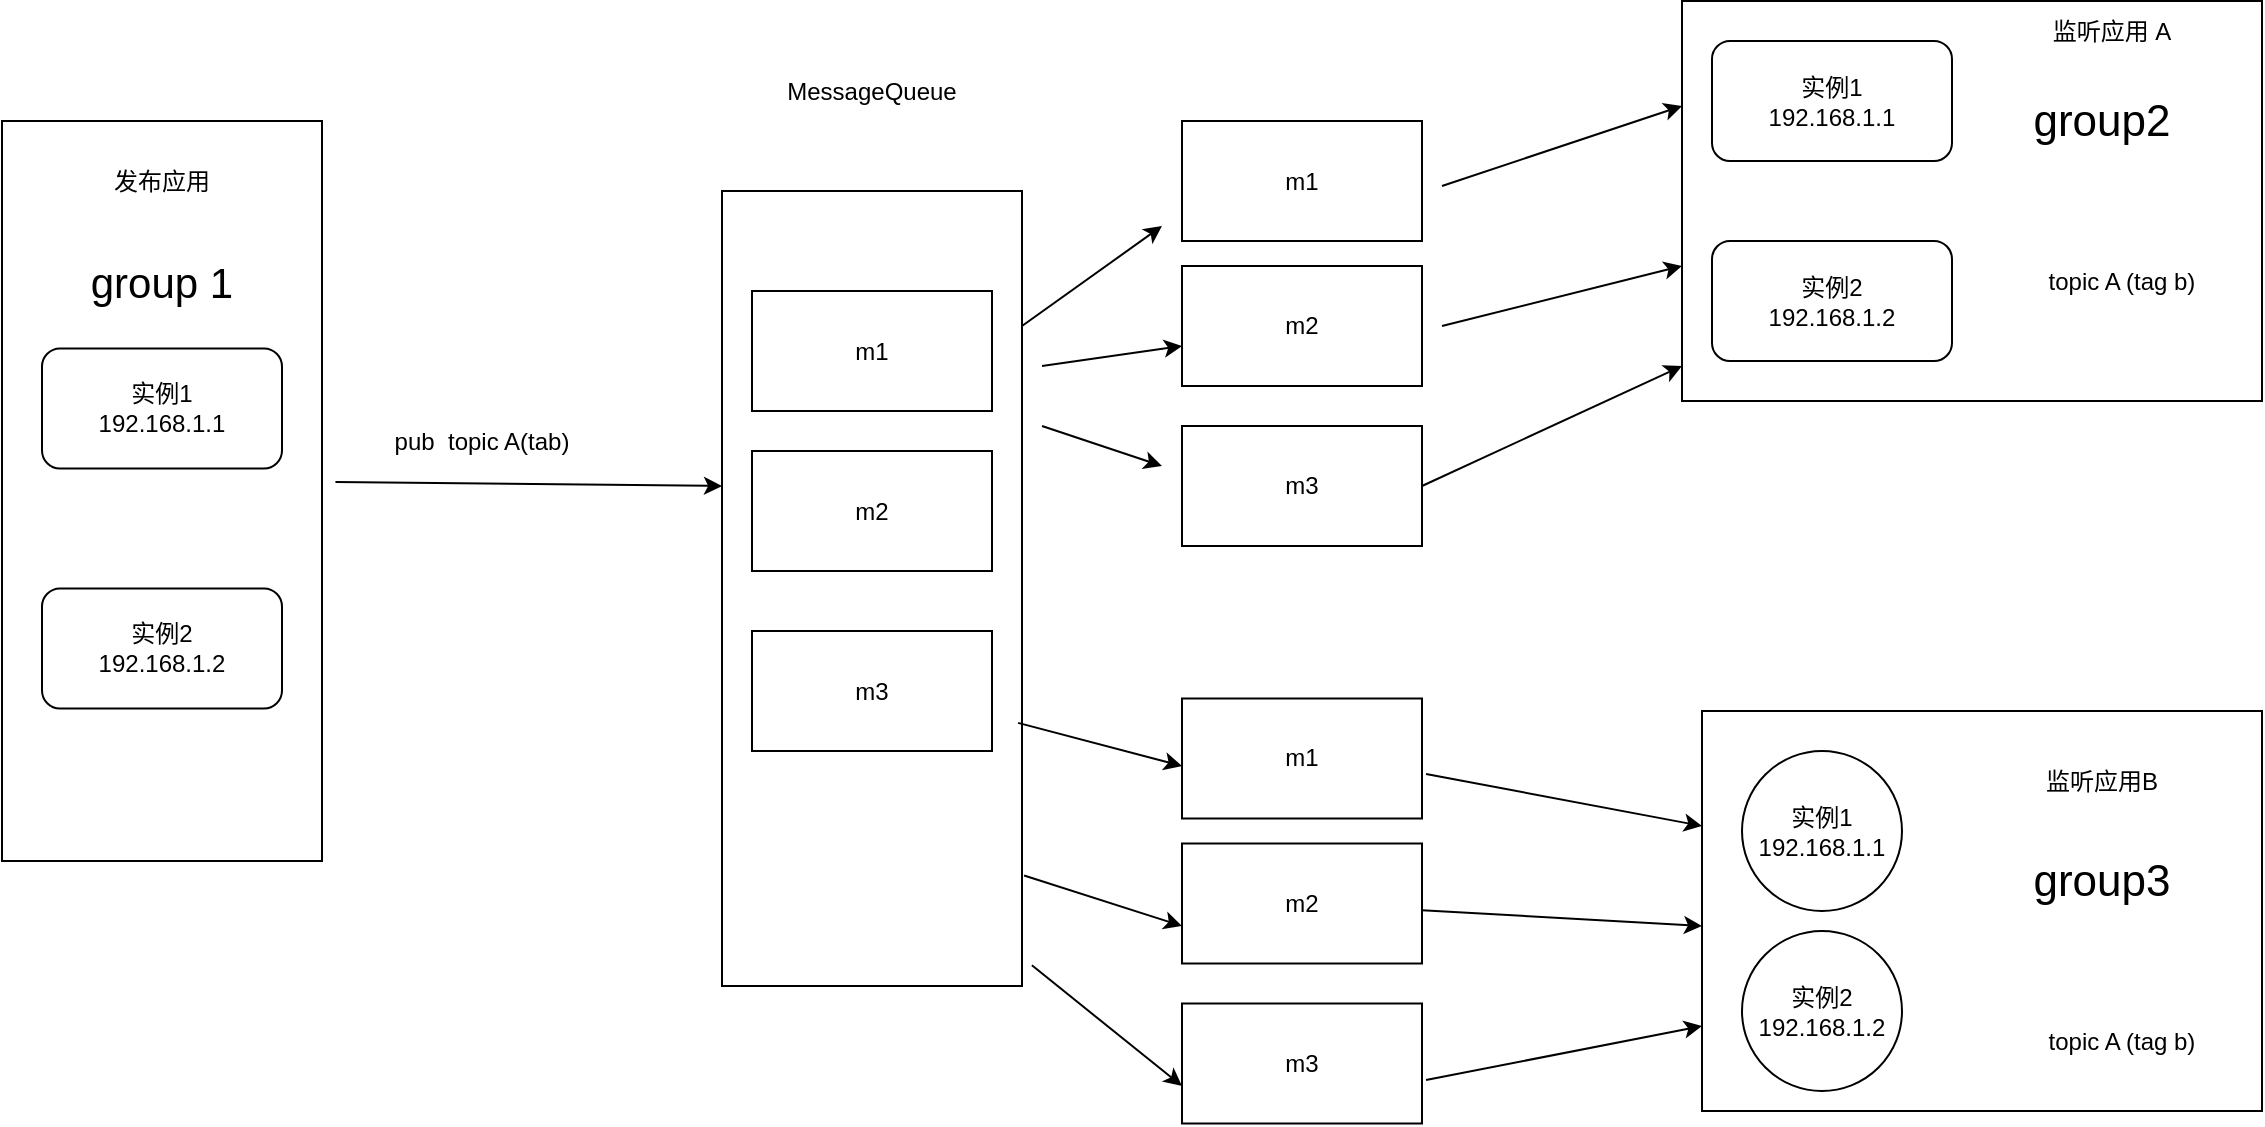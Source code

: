 <mxfile version="21.6.3" type="github">
  <diagram name="第 1 页" id="qnVdmV9HIySB8onQInbw">
    <mxGraphModel dx="2261" dy="764" grid="1" gridSize="10" guides="1" tooltips="1" connect="1" arrows="1" fold="1" page="1" pageScale="1" pageWidth="827" pageHeight="1169" math="0" shadow="0">
      <root>
        <mxCell id="0" />
        <mxCell id="1" parent="0" />
        <mxCell id="Y89Ig2oS1trRoRL-e6D0-5" value="" style="rounded=0;whiteSpace=wrap;html=1;" vertex="1" parent="1">
          <mxGeometry x="-90" y="277.5" width="160" height="370" as="geometry" />
        </mxCell>
        <mxCell id="Y89Ig2oS1trRoRL-e6D0-4" value="" style="rounded=0;whiteSpace=wrap;html=1;" vertex="1" parent="1">
          <mxGeometry x="270" y="312.5" width="150" height="397.5" as="geometry" />
        </mxCell>
        <mxCell id="Y89Ig2oS1trRoRL-e6D0-6" value="m1" style="rounded=0;whiteSpace=wrap;html=1;" vertex="1" parent="1">
          <mxGeometry x="285" y="362.5" width="120" height="60" as="geometry" />
        </mxCell>
        <mxCell id="Y89Ig2oS1trRoRL-e6D0-7" value="m2" style="rounded=0;whiteSpace=wrap;html=1;" vertex="1" parent="1">
          <mxGeometry x="285" y="442.5" width="120" height="60" as="geometry" />
        </mxCell>
        <mxCell id="Y89Ig2oS1trRoRL-e6D0-8" value="m3" style="rounded=0;whiteSpace=wrap;html=1;" vertex="1" parent="1">
          <mxGeometry x="285" y="532.5" width="120" height="60" as="geometry" />
        </mxCell>
        <mxCell id="Y89Ig2oS1trRoRL-e6D0-9" value="发布应用" style="text;html=1;strokeColor=none;fillColor=none;align=center;verticalAlign=middle;whiteSpace=wrap;rounded=0;" vertex="1" parent="1">
          <mxGeometry x="-40" y="292.5" width="60" height="30" as="geometry" />
        </mxCell>
        <mxCell id="Y89Ig2oS1trRoRL-e6D0-10" value="&amp;nbsp; &amp;nbsp;" style="rounded=0;whiteSpace=wrap;html=1;" vertex="1" parent="1">
          <mxGeometry x="750" y="217.5" width="290" height="200" as="geometry" />
        </mxCell>
        <mxCell id="Y89Ig2oS1trRoRL-e6D0-14" value="监听应用 A" style="text;html=1;strokeColor=none;fillColor=none;align=center;verticalAlign=middle;whiteSpace=wrap;rounded=0;" vertex="1" parent="1">
          <mxGeometry x="920" y="217.5" width="90" height="30" as="geometry" />
        </mxCell>
        <mxCell id="Y89Ig2oS1trRoRL-e6D0-15" value="" style="rounded=0;whiteSpace=wrap;html=1;" vertex="1" parent="1">
          <mxGeometry x="760" y="572.5" width="280" height="200" as="geometry" />
        </mxCell>
        <mxCell id="Y89Ig2oS1trRoRL-e6D0-16" value="实例1&lt;br&gt;192.168.1.1" style="ellipse;whiteSpace=wrap;html=1;aspect=fixed;" vertex="1" parent="1">
          <mxGeometry x="780" y="592.5" width="80" height="80" as="geometry" />
        </mxCell>
        <mxCell id="Y89Ig2oS1trRoRL-e6D0-17" value="实例2&lt;br&gt;192.168.1.2" style="ellipse;whiteSpace=wrap;html=1;aspect=fixed;" vertex="1" parent="1">
          <mxGeometry x="780" y="682.5" width="80" height="80" as="geometry" />
        </mxCell>
        <mxCell id="Y89Ig2oS1trRoRL-e6D0-18" value="监听应用B" style="text;html=1;strokeColor=none;fillColor=none;align=center;verticalAlign=middle;whiteSpace=wrap;rounded=0;" vertex="1" parent="1">
          <mxGeometry x="930" y="592.5" width="60" height="30" as="geometry" />
        </mxCell>
        <mxCell id="Y89Ig2oS1trRoRL-e6D0-20" value="实例1&lt;br style=&quot;border-color: var(--border-color);&quot;&gt;192.168.1.1" style="rounded=1;whiteSpace=wrap;html=1;" vertex="1" parent="1">
          <mxGeometry x="765" y="237.5" width="120" height="60" as="geometry" />
        </mxCell>
        <mxCell id="Y89Ig2oS1trRoRL-e6D0-21" value="实例2&lt;br style=&quot;border-color: var(--border-color);&quot;&gt;192.168.1.2" style="rounded=1;whiteSpace=wrap;html=1;" vertex="1" parent="1">
          <mxGeometry x="765" y="337.5" width="120" height="60" as="geometry" />
        </mxCell>
        <mxCell id="Y89Ig2oS1trRoRL-e6D0-22" value="&lt;font style=&quot;font-size: 22px;&quot;&gt;group2&lt;/font&gt;" style="text;html=1;strokeColor=none;fillColor=none;align=center;verticalAlign=middle;whiteSpace=wrap;rounded=0;" vertex="1" parent="1">
          <mxGeometry x="910" y="247.5" width="100" height="60" as="geometry" />
        </mxCell>
        <mxCell id="Y89Ig2oS1trRoRL-e6D0-25" value="topic A (tag b)" style="text;html=1;strokeColor=none;fillColor=none;align=center;verticalAlign=middle;whiteSpace=wrap;rounded=0;" vertex="1" parent="1">
          <mxGeometry x="910" y="342.5" width="120" height="30" as="geometry" />
        </mxCell>
        <mxCell id="Y89Ig2oS1trRoRL-e6D0-26" value="&lt;font style=&quot;font-size: 22px;&quot;&gt;group3&lt;/font&gt;" style="text;html=1;strokeColor=none;fillColor=none;align=center;verticalAlign=middle;whiteSpace=wrap;rounded=0;" vertex="1" parent="1">
          <mxGeometry x="910" y="627.5" width="100" height="60" as="geometry" />
        </mxCell>
        <mxCell id="Y89Ig2oS1trRoRL-e6D0-27" value="topic A (tag b)" style="text;html=1;strokeColor=none;fillColor=none;align=center;verticalAlign=middle;whiteSpace=wrap;rounded=0;" vertex="1" parent="1">
          <mxGeometry x="910" y="722.5" width="120" height="30" as="geometry" />
        </mxCell>
        <mxCell id="Y89Ig2oS1trRoRL-e6D0-29" value="m1" style="rounded=0;whiteSpace=wrap;html=1;" vertex="1" parent="1">
          <mxGeometry x="500" y="277.5" width="120" height="60" as="geometry" />
        </mxCell>
        <mxCell id="Y89Ig2oS1trRoRL-e6D0-30" value="m2" style="rounded=0;whiteSpace=wrap;html=1;" vertex="1" parent="1">
          <mxGeometry x="500" y="350" width="120" height="60" as="geometry" />
        </mxCell>
        <mxCell id="Y89Ig2oS1trRoRL-e6D0-31" value="m3" style="rounded=0;whiteSpace=wrap;html=1;" vertex="1" parent="1">
          <mxGeometry x="500" y="430" width="120" height="60" as="geometry" />
        </mxCell>
        <mxCell id="Y89Ig2oS1trRoRL-e6D0-32" value="m1" style="rounded=0;whiteSpace=wrap;html=1;" vertex="1" parent="1">
          <mxGeometry x="500" y="566.25" width="120" height="60" as="geometry" />
        </mxCell>
        <mxCell id="Y89Ig2oS1trRoRL-e6D0-33" value="m2" style="rounded=0;whiteSpace=wrap;html=1;" vertex="1" parent="1">
          <mxGeometry x="500" y="638.75" width="120" height="60" as="geometry" />
        </mxCell>
        <mxCell id="Y89Ig2oS1trRoRL-e6D0-34" value="m3" style="rounded=0;whiteSpace=wrap;html=1;" vertex="1" parent="1">
          <mxGeometry x="500" y="718.75" width="120" height="60" as="geometry" />
        </mxCell>
        <mxCell id="Y89Ig2oS1trRoRL-e6D0-35" value="" style="endArrow=classic;html=1;rounded=0;" edge="1" parent="1">
          <mxGeometry width="50" height="50" relative="1" as="geometry">
            <mxPoint x="420" y="380" as="sourcePoint" />
            <mxPoint x="490" y="330" as="targetPoint" />
          </mxGeometry>
        </mxCell>
        <mxCell id="Y89Ig2oS1trRoRL-e6D0-36" value="" style="endArrow=classic;html=1;rounded=0;" edge="1" parent="1">
          <mxGeometry width="50" height="50" relative="1" as="geometry">
            <mxPoint x="430" y="400" as="sourcePoint" />
            <mxPoint x="500" y="390" as="targetPoint" />
          </mxGeometry>
        </mxCell>
        <mxCell id="Y89Ig2oS1trRoRL-e6D0-37" value="" style="endArrow=classic;html=1;rounded=0;" edge="1" parent="1">
          <mxGeometry width="50" height="50" relative="1" as="geometry">
            <mxPoint x="430" y="430" as="sourcePoint" />
            <mxPoint x="490" y="450" as="targetPoint" />
          </mxGeometry>
        </mxCell>
        <mxCell id="Y89Ig2oS1trRoRL-e6D0-38" value="" style="endArrow=classic;html=1;rounded=0;" edge="1" parent="1">
          <mxGeometry width="50" height="50" relative="1" as="geometry">
            <mxPoint x="630" y="310" as="sourcePoint" />
            <mxPoint x="750" y="270" as="targetPoint" />
          </mxGeometry>
        </mxCell>
        <mxCell id="Y89Ig2oS1trRoRL-e6D0-39" value="" style="endArrow=classic;html=1;rounded=0;" edge="1" parent="1">
          <mxGeometry width="50" height="50" relative="1" as="geometry">
            <mxPoint x="630" y="380" as="sourcePoint" />
            <mxPoint x="750" y="350" as="targetPoint" />
          </mxGeometry>
        </mxCell>
        <mxCell id="Y89Ig2oS1trRoRL-e6D0-40" value="" style="endArrow=classic;html=1;rounded=0;exitX=1;exitY=0.5;exitDx=0;exitDy=0;" edge="1" parent="1" source="Y89Ig2oS1trRoRL-e6D0-31">
          <mxGeometry width="50" height="50" relative="1" as="geometry">
            <mxPoint x="700" y="450" as="sourcePoint" />
            <mxPoint x="750" y="400" as="targetPoint" />
          </mxGeometry>
        </mxCell>
        <mxCell id="Y89Ig2oS1trRoRL-e6D0-41" value="" style="endArrow=classic;html=1;rounded=0;exitX=0.987;exitY=0.669;exitDx=0;exitDy=0;exitPerimeter=0;" edge="1" parent="1" source="Y89Ig2oS1trRoRL-e6D0-4">
          <mxGeometry width="50" height="50" relative="1" as="geometry">
            <mxPoint x="450" y="650" as="sourcePoint" />
            <mxPoint x="500" y="600" as="targetPoint" />
          </mxGeometry>
        </mxCell>
        <mxCell id="Y89Ig2oS1trRoRL-e6D0-42" value="" style="endArrow=classic;html=1;rounded=0;exitX=1.007;exitY=0.861;exitDx=0;exitDy=0;exitPerimeter=0;" edge="1" parent="1" source="Y89Ig2oS1trRoRL-e6D0-4">
          <mxGeometry width="50" height="50" relative="1" as="geometry">
            <mxPoint x="450" y="730" as="sourcePoint" />
            <mxPoint x="500" y="680" as="targetPoint" />
          </mxGeometry>
        </mxCell>
        <mxCell id="Y89Ig2oS1trRoRL-e6D0-43" value="" style="endArrow=classic;html=1;rounded=0;exitX=1.033;exitY=0.974;exitDx=0;exitDy=0;exitPerimeter=0;" edge="1" parent="1" source="Y89Ig2oS1trRoRL-e6D0-4">
          <mxGeometry width="50" height="50" relative="1" as="geometry">
            <mxPoint x="450" y="810" as="sourcePoint" />
            <mxPoint x="500" y="760" as="targetPoint" />
          </mxGeometry>
        </mxCell>
        <mxCell id="Y89Ig2oS1trRoRL-e6D0-44" value="" style="endArrow=classic;html=1;rounded=0;exitX=1.017;exitY=0.629;exitDx=0;exitDy=0;exitPerimeter=0;" edge="1" parent="1" source="Y89Ig2oS1trRoRL-e6D0-32">
          <mxGeometry width="50" height="50" relative="1" as="geometry">
            <mxPoint x="710" y="680" as="sourcePoint" />
            <mxPoint x="760" y="630" as="targetPoint" />
          </mxGeometry>
        </mxCell>
        <mxCell id="Y89Ig2oS1trRoRL-e6D0-45" value="" style="endArrow=classic;html=1;rounded=0;" edge="1" parent="1" source="Y89Ig2oS1trRoRL-e6D0-33">
          <mxGeometry width="50" height="50" relative="1" as="geometry">
            <mxPoint x="640" y="690" as="sourcePoint" />
            <mxPoint x="760" y="680" as="targetPoint" />
          </mxGeometry>
        </mxCell>
        <mxCell id="Y89Ig2oS1trRoRL-e6D0-46" value="" style="endArrow=classic;html=1;rounded=0;exitX=1.017;exitY=0.638;exitDx=0;exitDy=0;exitPerimeter=0;" edge="1" parent="1" source="Y89Ig2oS1trRoRL-e6D0-34">
          <mxGeometry width="50" height="50" relative="1" as="geometry">
            <mxPoint x="710" y="780" as="sourcePoint" />
            <mxPoint x="760" y="730" as="targetPoint" />
          </mxGeometry>
        </mxCell>
        <mxCell id="Y89Ig2oS1trRoRL-e6D0-47" value="" style="endArrow=classic;html=1;rounded=0;exitX=1.042;exitY=0.488;exitDx=0;exitDy=0;exitPerimeter=0;" edge="1" parent="1" source="Y89Ig2oS1trRoRL-e6D0-5">
          <mxGeometry width="50" height="50" relative="1" as="geometry">
            <mxPoint x="220" y="510" as="sourcePoint" />
            <mxPoint x="270" y="460" as="targetPoint" />
          </mxGeometry>
        </mxCell>
        <mxCell id="Y89Ig2oS1trRoRL-e6D0-49" value="MessageQueue" style="text;html=1;strokeColor=none;fillColor=none;align=center;verticalAlign=middle;whiteSpace=wrap;rounded=0;" vertex="1" parent="1">
          <mxGeometry x="265" y="247.5" width="160" height="30" as="geometry" />
        </mxCell>
        <mxCell id="Y89Ig2oS1trRoRL-e6D0-50" value="&lt;font style=&quot;font-size: 21px;&quot;&gt;group 1&lt;/font&gt;" style="text;html=1;strokeColor=none;fillColor=none;align=center;verticalAlign=middle;whiteSpace=wrap;rounded=0;" vertex="1" parent="1">
          <mxGeometry x="-55" y="342.5" width="90" height="30" as="geometry" />
        </mxCell>
        <mxCell id="Y89Ig2oS1trRoRL-e6D0-51" value="实例1&lt;br style=&quot;border-color: var(--border-color);&quot;&gt;192.168.1.1" style="rounded=1;whiteSpace=wrap;html=1;" vertex="1" parent="1">
          <mxGeometry x="-70" y="391.25" width="120" height="60" as="geometry" />
        </mxCell>
        <mxCell id="Y89Ig2oS1trRoRL-e6D0-52" value="实例2&lt;br style=&quot;border-color: var(--border-color);&quot;&gt;192.168.1.2" style="rounded=1;whiteSpace=wrap;html=1;" vertex="1" parent="1">
          <mxGeometry x="-70" y="511.25" width="120" height="60" as="geometry" />
        </mxCell>
        <mxCell id="Y89Ig2oS1trRoRL-e6D0-53" value="pub&amp;nbsp; topic A(tab)" style="text;html=1;strokeColor=none;fillColor=none;align=center;verticalAlign=middle;whiteSpace=wrap;rounded=0;" vertex="1" parent="1">
          <mxGeometry x="100" y="423" width="100" height="30" as="geometry" />
        </mxCell>
      </root>
    </mxGraphModel>
  </diagram>
</mxfile>
